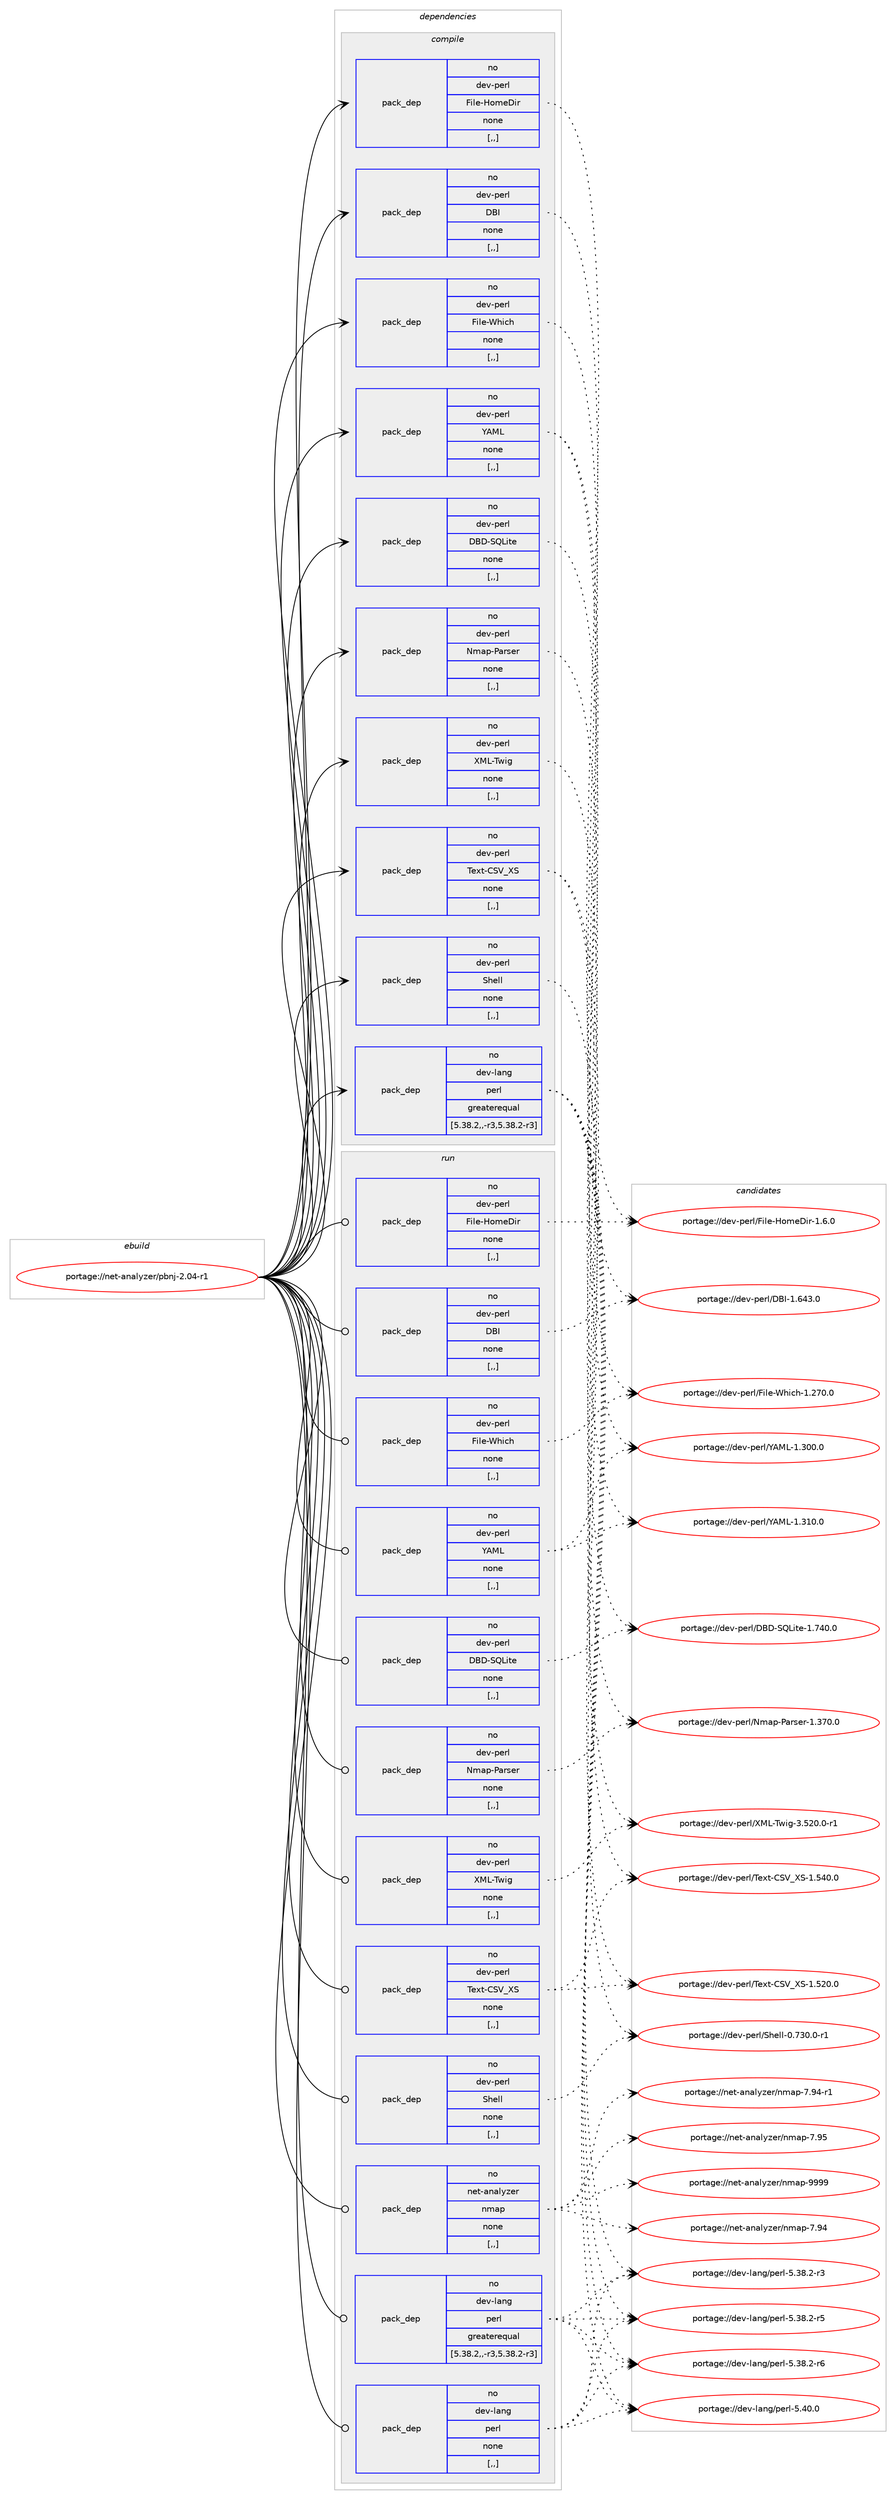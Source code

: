 digraph prolog {

# *************
# Graph options
# *************

newrank=true;
concentrate=true;
compound=true;
graph [rankdir=LR,fontname=Helvetica,fontsize=10,ranksep=1.5];#, ranksep=2.5, nodesep=0.2];
edge  [arrowhead=vee];
node  [fontname=Helvetica,fontsize=10];

# **********
# The ebuild
# **********

subgraph cluster_leftcol {
color=gray;
rank=same;
label=<<i>ebuild</i>>;
id [label="portage://net-analyzer/pbnj-2.04-r1", color=red, width=4, href="../net-analyzer/pbnj-2.04-r1.svg"];
}

# ****************
# The dependencies
# ****************

subgraph cluster_midcol {
color=gray;
label=<<i>dependencies</i>>;
subgraph cluster_compile {
fillcolor="#eeeeee";
style=filled;
label=<<i>compile</i>>;
subgraph pack244604 {
dependency332757 [label=<<TABLE BORDER="0" CELLBORDER="1" CELLSPACING="0" CELLPADDING="4" WIDTH="220"><TR><TD ROWSPAN="6" CELLPADDING="30">pack_dep</TD></TR><TR><TD WIDTH="110">no</TD></TR><TR><TD>dev-lang</TD></TR><TR><TD>perl</TD></TR><TR><TD>greaterequal</TD></TR><TR><TD>[5.38.2,,-r3,5.38.2-r3]</TD></TR></TABLE>>, shape=none, color=blue];
}
id:e -> dependency332757:w [weight=20,style="solid",arrowhead="vee"];
subgraph pack244605 {
dependency332758 [label=<<TABLE BORDER="0" CELLBORDER="1" CELLSPACING="0" CELLPADDING="4" WIDTH="220"><TR><TD ROWSPAN="6" CELLPADDING="30">pack_dep</TD></TR><TR><TD WIDTH="110">no</TD></TR><TR><TD>dev-perl</TD></TR><TR><TD>DBD-SQLite</TD></TR><TR><TD>none</TD></TR><TR><TD>[,,]</TD></TR></TABLE>>, shape=none, color=blue];
}
id:e -> dependency332758:w [weight=20,style="solid",arrowhead="vee"];
subgraph pack244606 {
dependency332759 [label=<<TABLE BORDER="0" CELLBORDER="1" CELLSPACING="0" CELLPADDING="4" WIDTH="220"><TR><TD ROWSPAN="6" CELLPADDING="30">pack_dep</TD></TR><TR><TD WIDTH="110">no</TD></TR><TR><TD>dev-perl</TD></TR><TR><TD>DBI</TD></TR><TR><TD>none</TD></TR><TR><TD>[,,]</TD></TR></TABLE>>, shape=none, color=blue];
}
id:e -> dependency332759:w [weight=20,style="solid",arrowhead="vee"];
subgraph pack244607 {
dependency332760 [label=<<TABLE BORDER="0" CELLBORDER="1" CELLSPACING="0" CELLPADDING="4" WIDTH="220"><TR><TD ROWSPAN="6" CELLPADDING="30">pack_dep</TD></TR><TR><TD WIDTH="110">no</TD></TR><TR><TD>dev-perl</TD></TR><TR><TD>File-HomeDir</TD></TR><TR><TD>none</TD></TR><TR><TD>[,,]</TD></TR></TABLE>>, shape=none, color=blue];
}
id:e -> dependency332760:w [weight=20,style="solid",arrowhead="vee"];
subgraph pack244608 {
dependency332761 [label=<<TABLE BORDER="0" CELLBORDER="1" CELLSPACING="0" CELLPADDING="4" WIDTH="220"><TR><TD ROWSPAN="6" CELLPADDING="30">pack_dep</TD></TR><TR><TD WIDTH="110">no</TD></TR><TR><TD>dev-perl</TD></TR><TR><TD>File-Which</TD></TR><TR><TD>none</TD></TR><TR><TD>[,,]</TD></TR></TABLE>>, shape=none, color=blue];
}
id:e -> dependency332761:w [weight=20,style="solid",arrowhead="vee"];
subgraph pack244609 {
dependency332762 [label=<<TABLE BORDER="0" CELLBORDER="1" CELLSPACING="0" CELLPADDING="4" WIDTH="220"><TR><TD ROWSPAN="6" CELLPADDING="30">pack_dep</TD></TR><TR><TD WIDTH="110">no</TD></TR><TR><TD>dev-perl</TD></TR><TR><TD>Nmap-Parser</TD></TR><TR><TD>none</TD></TR><TR><TD>[,,]</TD></TR></TABLE>>, shape=none, color=blue];
}
id:e -> dependency332762:w [weight=20,style="solid",arrowhead="vee"];
subgraph pack244610 {
dependency332763 [label=<<TABLE BORDER="0" CELLBORDER="1" CELLSPACING="0" CELLPADDING="4" WIDTH="220"><TR><TD ROWSPAN="6" CELLPADDING="30">pack_dep</TD></TR><TR><TD WIDTH="110">no</TD></TR><TR><TD>dev-perl</TD></TR><TR><TD>Shell</TD></TR><TR><TD>none</TD></TR><TR><TD>[,,]</TD></TR></TABLE>>, shape=none, color=blue];
}
id:e -> dependency332763:w [weight=20,style="solid",arrowhead="vee"];
subgraph pack244611 {
dependency332764 [label=<<TABLE BORDER="0" CELLBORDER="1" CELLSPACING="0" CELLPADDING="4" WIDTH="220"><TR><TD ROWSPAN="6" CELLPADDING="30">pack_dep</TD></TR><TR><TD WIDTH="110">no</TD></TR><TR><TD>dev-perl</TD></TR><TR><TD>Text-CSV_XS</TD></TR><TR><TD>none</TD></TR><TR><TD>[,,]</TD></TR></TABLE>>, shape=none, color=blue];
}
id:e -> dependency332764:w [weight=20,style="solid",arrowhead="vee"];
subgraph pack244612 {
dependency332765 [label=<<TABLE BORDER="0" CELLBORDER="1" CELLSPACING="0" CELLPADDING="4" WIDTH="220"><TR><TD ROWSPAN="6" CELLPADDING="30">pack_dep</TD></TR><TR><TD WIDTH="110">no</TD></TR><TR><TD>dev-perl</TD></TR><TR><TD>XML-Twig</TD></TR><TR><TD>none</TD></TR><TR><TD>[,,]</TD></TR></TABLE>>, shape=none, color=blue];
}
id:e -> dependency332765:w [weight=20,style="solid",arrowhead="vee"];
subgraph pack244613 {
dependency332766 [label=<<TABLE BORDER="0" CELLBORDER="1" CELLSPACING="0" CELLPADDING="4" WIDTH="220"><TR><TD ROWSPAN="6" CELLPADDING="30">pack_dep</TD></TR><TR><TD WIDTH="110">no</TD></TR><TR><TD>dev-perl</TD></TR><TR><TD>YAML</TD></TR><TR><TD>none</TD></TR><TR><TD>[,,]</TD></TR></TABLE>>, shape=none, color=blue];
}
id:e -> dependency332766:w [weight=20,style="solid",arrowhead="vee"];
}
subgraph cluster_compileandrun {
fillcolor="#eeeeee";
style=filled;
label=<<i>compile and run</i>>;
}
subgraph cluster_run {
fillcolor="#eeeeee";
style=filled;
label=<<i>run</i>>;
subgraph pack244614 {
dependency332767 [label=<<TABLE BORDER="0" CELLBORDER="1" CELLSPACING="0" CELLPADDING="4" WIDTH="220"><TR><TD ROWSPAN="6" CELLPADDING="30">pack_dep</TD></TR><TR><TD WIDTH="110">no</TD></TR><TR><TD>dev-lang</TD></TR><TR><TD>perl</TD></TR><TR><TD>greaterequal</TD></TR><TR><TD>[5.38.2,,-r3,5.38.2-r3]</TD></TR></TABLE>>, shape=none, color=blue];
}
id:e -> dependency332767:w [weight=20,style="solid",arrowhead="odot"];
subgraph pack244615 {
dependency332768 [label=<<TABLE BORDER="0" CELLBORDER="1" CELLSPACING="0" CELLPADDING="4" WIDTH="220"><TR><TD ROWSPAN="6" CELLPADDING="30">pack_dep</TD></TR><TR><TD WIDTH="110">no</TD></TR><TR><TD>dev-lang</TD></TR><TR><TD>perl</TD></TR><TR><TD>none</TD></TR><TR><TD>[,,]</TD></TR></TABLE>>, shape=none, color=blue];
}
id:e -> dependency332768:w [weight=20,style="solid",arrowhead="odot"];
subgraph pack244616 {
dependency332769 [label=<<TABLE BORDER="0" CELLBORDER="1" CELLSPACING="0" CELLPADDING="4" WIDTH="220"><TR><TD ROWSPAN="6" CELLPADDING="30">pack_dep</TD></TR><TR><TD WIDTH="110">no</TD></TR><TR><TD>dev-perl</TD></TR><TR><TD>DBD-SQLite</TD></TR><TR><TD>none</TD></TR><TR><TD>[,,]</TD></TR></TABLE>>, shape=none, color=blue];
}
id:e -> dependency332769:w [weight=20,style="solid",arrowhead="odot"];
subgraph pack244617 {
dependency332770 [label=<<TABLE BORDER="0" CELLBORDER="1" CELLSPACING="0" CELLPADDING="4" WIDTH="220"><TR><TD ROWSPAN="6" CELLPADDING="30">pack_dep</TD></TR><TR><TD WIDTH="110">no</TD></TR><TR><TD>dev-perl</TD></TR><TR><TD>DBI</TD></TR><TR><TD>none</TD></TR><TR><TD>[,,]</TD></TR></TABLE>>, shape=none, color=blue];
}
id:e -> dependency332770:w [weight=20,style="solid",arrowhead="odot"];
subgraph pack244618 {
dependency332771 [label=<<TABLE BORDER="0" CELLBORDER="1" CELLSPACING="0" CELLPADDING="4" WIDTH="220"><TR><TD ROWSPAN="6" CELLPADDING="30">pack_dep</TD></TR><TR><TD WIDTH="110">no</TD></TR><TR><TD>dev-perl</TD></TR><TR><TD>File-HomeDir</TD></TR><TR><TD>none</TD></TR><TR><TD>[,,]</TD></TR></TABLE>>, shape=none, color=blue];
}
id:e -> dependency332771:w [weight=20,style="solid",arrowhead="odot"];
subgraph pack244619 {
dependency332772 [label=<<TABLE BORDER="0" CELLBORDER="1" CELLSPACING="0" CELLPADDING="4" WIDTH="220"><TR><TD ROWSPAN="6" CELLPADDING="30">pack_dep</TD></TR><TR><TD WIDTH="110">no</TD></TR><TR><TD>dev-perl</TD></TR><TR><TD>File-Which</TD></TR><TR><TD>none</TD></TR><TR><TD>[,,]</TD></TR></TABLE>>, shape=none, color=blue];
}
id:e -> dependency332772:w [weight=20,style="solid",arrowhead="odot"];
subgraph pack244620 {
dependency332773 [label=<<TABLE BORDER="0" CELLBORDER="1" CELLSPACING="0" CELLPADDING="4" WIDTH="220"><TR><TD ROWSPAN="6" CELLPADDING="30">pack_dep</TD></TR><TR><TD WIDTH="110">no</TD></TR><TR><TD>dev-perl</TD></TR><TR><TD>Nmap-Parser</TD></TR><TR><TD>none</TD></TR><TR><TD>[,,]</TD></TR></TABLE>>, shape=none, color=blue];
}
id:e -> dependency332773:w [weight=20,style="solid",arrowhead="odot"];
subgraph pack244621 {
dependency332774 [label=<<TABLE BORDER="0" CELLBORDER="1" CELLSPACING="0" CELLPADDING="4" WIDTH="220"><TR><TD ROWSPAN="6" CELLPADDING="30">pack_dep</TD></TR><TR><TD WIDTH="110">no</TD></TR><TR><TD>dev-perl</TD></TR><TR><TD>Shell</TD></TR><TR><TD>none</TD></TR><TR><TD>[,,]</TD></TR></TABLE>>, shape=none, color=blue];
}
id:e -> dependency332774:w [weight=20,style="solid",arrowhead="odot"];
subgraph pack244622 {
dependency332775 [label=<<TABLE BORDER="0" CELLBORDER="1" CELLSPACING="0" CELLPADDING="4" WIDTH="220"><TR><TD ROWSPAN="6" CELLPADDING="30">pack_dep</TD></TR><TR><TD WIDTH="110">no</TD></TR><TR><TD>dev-perl</TD></TR><TR><TD>Text-CSV_XS</TD></TR><TR><TD>none</TD></TR><TR><TD>[,,]</TD></TR></TABLE>>, shape=none, color=blue];
}
id:e -> dependency332775:w [weight=20,style="solid",arrowhead="odot"];
subgraph pack244623 {
dependency332776 [label=<<TABLE BORDER="0" CELLBORDER="1" CELLSPACING="0" CELLPADDING="4" WIDTH="220"><TR><TD ROWSPAN="6" CELLPADDING="30">pack_dep</TD></TR><TR><TD WIDTH="110">no</TD></TR><TR><TD>dev-perl</TD></TR><TR><TD>XML-Twig</TD></TR><TR><TD>none</TD></TR><TR><TD>[,,]</TD></TR></TABLE>>, shape=none, color=blue];
}
id:e -> dependency332776:w [weight=20,style="solid",arrowhead="odot"];
subgraph pack244624 {
dependency332777 [label=<<TABLE BORDER="0" CELLBORDER="1" CELLSPACING="0" CELLPADDING="4" WIDTH="220"><TR><TD ROWSPAN="6" CELLPADDING="30">pack_dep</TD></TR><TR><TD WIDTH="110">no</TD></TR><TR><TD>dev-perl</TD></TR><TR><TD>YAML</TD></TR><TR><TD>none</TD></TR><TR><TD>[,,]</TD></TR></TABLE>>, shape=none, color=blue];
}
id:e -> dependency332777:w [weight=20,style="solid",arrowhead="odot"];
subgraph pack244625 {
dependency332778 [label=<<TABLE BORDER="0" CELLBORDER="1" CELLSPACING="0" CELLPADDING="4" WIDTH="220"><TR><TD ROWSPAN="6" CELLPADDING="30">pack_dep</TD></TR><TR><TD WIDTH="110">no</TD></TR><TR><TD>net-analyzer</TD></TR><TR><TD>nmap</TD></TR><TR><TD>none</TD></TR><TR><TD>[,,]</TD></TR></TABLE>>, shape=none, color=blue];
}
id:e -> dependency332778:w [weight=20,style="solid",arrowhead="odot"];
}
}

# **************
# The candidates
# **************

subgraph cluster_choices {
rank=same;
color=gray;
label=<<i>candidates</i>>;

subgraph choice244604 {
color=black;
nodesep=1;
choice100101118451089711010347112101114108455346515646504511451 [label="portage://dev-lang/perl-5.38.2-r3", color=red, width=4,href="../dev-lang/perl-5.38.2-r3.svg"];
choice100101118451089711010347112101114108455346515646504511453 [label="portage://dev-lang/perl-5.38.2-r5", color=red, width=4,href="../dev-lang/perl-5.38.2-r5.svg"];
choice100101118451089711010347112101114108455346515646504511454 [label="portage://dev-lang/perl-5.38.2-r6", color=red, width=4,href="../dev-lang/perl-5.38.2-r6.svg"];
choice10010111845108971101034711210111410845534652484648 [label="portage://dev-lang/perl-5.40.0", color=red, width=4,href="../dev-lang/perl-5.40.0.svg"];
dependency332757:e -> choice100101118451089711010347112101114108455346515646504511451:w [style=dotted,weight="100"];
dependency332757:e -> choice100101118451089711010347112101114108455346515646504511453:w [style=dotted,weight="100"];
dependency332757:e -> choice100101118451089711010347112101114108455346515646504511454:w [style=dotted,weight="100"];
dependency332757:e -> choice10010111845108971101034711210111410845534652484648:w [style=dotted,weight="100"];
}
subgraph choice244605 {
color=black;
nodesep=1;
choice1001011184511210111410847686668458381761051161014549465552484648 [label="portage://dev-perl/DBD-SQLite-1.740.0", color=red, width=4,href="../dev-perl/DBD-SQLite-1.740.0.svg"];
dependency332758:e -> choice1001011184511210111410847686668458381761051161014549465552484648:w [style=dotted,weight="100"];
}
subgraph choice244606 {
color=black;
nodesep=1;
choice10010111845112101114108476866734549465452514648 [label="portage://dev-perl/DBI-1.643.0", color=red, width=4,href="../dev-perl/DBI-1.643.0.svg"];
dependency332759:e -> choice10010111845112101114108476866734549465452514648:w [style=dotted,weight="100"];
}
subgraph choice244607 {
color=black;
nodesep=1;
choice100101118451121011141084770105108101457211110910168105114454946544648 [label="portage://dev-perl/File-HomeDir-1.6.0", color=red, width=4,href="../dev-perl/File-HomeDir-1.6.0.svg"];
dependency332760:e -> choice100101118451121011141084770105108101457211110910168105114454946544648:w [style=dotted,weight="100"];
}
subgraph choice244608 {
color=black;
nodesep=1;
choice1001011184511210111410847701051081014587104105991044549465055484648 [label="portage://dev-perl/File-Which-1.270.0", color=red, width=4,href="../dev-perl/File-Which-1.270.0.svg"];
dependency332761:e -> choice1001011184511210111410847701051081014587104105991044549465055484648:w [style=dotted,weight="100"];
}
subgraph choice244609 {
color=black;
nodesep=1;
choice100101118451121011141084778109971124580971141151011144549465155484648 [label="portage://dev-perl/Nmap-Parser-1.370.0", color=red, width=4,href="../dev-perl/Nmap-Parser-1.370.0.svg"];
dependency332762:e -> choice100101118451121011141084778109971124580971141151011144549465155484648:w [style=dotted,weight="100"];
}
subgraph choice244610 {
color=black;
nodesep=1;
choice10010111845112101114108478310410110810845484655514846484511449 [label="portage://dev-perl/Shell-0.730.0-r1", color=red, width=4,href="../dev-perl/Shell-0.730.0-r1.svg"];
dependency332763:e -> choice10010111845112101114108478310410110810845484655514846484511449:w [style=dotted,weight="100"];
}
subgraph choice244611 {
color=black;
nodesep=1;
choice100101118451121011141084784101120116456783869588834549465350484648 [label="portage://dev-perl/Text-CSV_XS-1.520.0", color=red, width=4,href="../dev-perl/Text-CSV_XS-1.520.0.svg"];
choice100101118451121011141084784101120116456783869588834549465352484648 [label="portage://dev-perl/Text-CSV_XS-1.540.0", color=red, width=4,href="../dev-perl/Text-CSV_XS-1.540.0.svg"];
dependency332764:e -> choice100101118451121011141084784101120116456783869588834549465350484648:w [style=dotted,weight="100"];
dependency332764:e -> choice100101118451121011141084784101120116456783869588834549465352484648:w [style=dotted,weight="100"];
}
subgraph choice244612 {
color=black;
nodesep=1;
choice1001011184511210111410847887776458411910510345514653504846484511449 [label="portage://dev-perl/XML-Twig-3.520.0-r1", color=red, width=4,href="../dev-perl/XML-Twig-3.520.0-r1.svg"];
dependency332765:e -> choice1001011184511210111410847887776458411910510345514653504846484511449:w [style=dotted,weight="100"];
}
subgraph choice244613 {
color=black;
nodesep=1;
choice1001011184511210111410847896577764549465148484648 [label="portage://dev-perl/YAML-1.300.0", color=red, width=4,href="../dev-perl/YAML-1.300.0.svg"];
choice1001011184511210111410847896577764549465149484648 [label="portage://dev-perl/YAML-1.310.0", color=red, width=4,href="../dev-perl/YAML-1.310.0.svg"];
dependency332766:e -> choice1001011184511210111410847896577764549465148484648:w [style=dotted,weight="100"];
dependency332766:e -> choice1001011184511210111410847896577764549465149484648:w [style=dotted,weight="100"];
}
subgraph choice244614 {
color=black;
nodesep=1;
choice100101118451089711010347112101114108455346515646504511451 [label="portage://dev-lang/perl-5.38.2-r3", color=red, width=4,href="../dev-lang/perl-5.38.2-r3.svg"];
choice100101118451089711010347112101114108455346515646504511453 [label="portage://dev-lang/perl-5.38.2-r5", color=red, width=4,href="../dev-lang/perl-5.38.2-r5.svg"];
choice100101118451089711010347112101114108455346515646504511454 [label="portage://dev-lang/perl-5.38.2-r6", color=red, width=4,href="../dev-lang/perl-5.38.2-r6.svg"];
choice10010111845108971101034711210111410845534652484648 [label="portage://dev-lang/perl-5.40.0", color=red, width=4,href="../dev-lang/perl-5.40.0.svg"];
dependency332767:e -> choice100101118451089711010347112101114108455346515646504511451:w [style=dotted,weight="100"];
dependency332767:e -> choice100101118451089711010347112101114108455346515646504511453:w [style=dotted,weight="100"];
dependency332767:e -> choice100101118451089711010347112101114108455346515646504511454:w [style=dotted,weight="100"];
dependency332767:e -> choice10010111845108971101034711210111410845534652484648:w [style=dotted,weight="100"];
}
subgraph choice244615 {
color=black;
nodesep=1;
choice100101118451089711010347112101114108455346515646504511451 [label="portage://dev-lang/perl-5.38.2-r3", color=red, width=4,href="../dev-lang/perl-5.38.2-r3.svg"];
choice100101118451089711010347112101114108455346515646504511453 [label="portage://dev-lang/perl-5.38.2-r5", color=red, width=4,href="../dev-lang/perl-5.38.2-r5.svg"];
choice100101118451089711010347112101114108455346515646504511454 [label="portage://dev-lang/perl-5.38.2-r6", color=red, width=4,href="../dev-lang/perl-5.38.2-r6.svg"];
choice10010111845108971101034711210111410845534652484648 [label="portage://dev-lang/perl-5.40.0", color=red, width=4,href="../dev-lang/perl-5.40.0.svg"];
dependency332768:e -> choice100101118451089711010347112101114108455346515646504511451:w [style=dotted,weight="100"];
dependency332768:e -> choice100101118451089711010347112101114108455346515646504511453:w [style=dotted,weight="100"];
dependency332768:e -> choice100101118451089711010347112101114108455346515646504511454:w [style=dotted,weight="100"];
dependency332768:e -> choice10010111845108971101034711210111410845534652484648:w [style=dotted,weight="100"];
}
subgraph choice244616 {
color=black;
nodesep=1;
choice1001011184511210111410847686668458381761051161014549465552484648 [label="portage://dev-perl/DBD-SQLite-1.740.0", color=red, width=4,href="../dev-perl/DBD-SQLite-1.740.0.svg"];
dependency332769:e -> choice1001011184511210111410847686668458381761051161014549465552484648:w [style=dotted,weight="100"];
}
subgraph choice244617 {
color=black;
nodesep=1;
choice10010111845112101114108476866734549465452514648 [label="portage://dev-perl/DBI-1.643.0", color=red, width=4,href="../dev-perl/DBI-1.643.0.svg"];
dependency332770:e -> choice10010111845112101114108476866734549465452514648:w [style=dotted,weight="100"];
}
subgraph choice244618 {
color=black;
nodesep=1;
choice100101118451121011141084770105108101457211110910168105114454946544648 [label="portage://dev-perl/File-HomeDir-1.6.0", color=red, width=4,href="../dev-perl/File-HomeDir-1.6.0.svg"];
dependency332771:e -> choice100101118451121011141084770105108101457211110910168105114454946544648:w [style=dotted,weight="100"];
}
subgraph choice244619 {
color=black;
nodesep=1;
choice1001011184511210111410847701051081014587104105991044549465055484648 [label="portage://dev-perl/File-Which-1.270.0", color=red, width=4,href="../dev-perl/File-Which-1.270.0.svg"];
dependency332772:e -> choice1001011184511210111410847701051081014587104105991044549465055484648:w [style=dotted,weight="100"];
}
subgraph choice244620 {
color=black;
nodesep=1;
choice100101118451121011141084778109971124580971141151011144549465155484648 [label="portage://dev-perl/Nmap-Parser-1.370.0", color=red, width=4,href="../dev-perl/Nmap-Parser-1.370.0.svg"];
dependency332773:e -> choice100101118451121011141084778109971124580971141151011144549465155484648:w [style=dotted,weight="100"];
}
subgraph choice244621 {
color=black;
nodesep=1;
choice10010111845112101114108478310410110810845484655514846484511449 [label="portage://dev-perl/Shell-0.730.0-r1", color=red, width=4,href="../dev-perl/Shell-0.730.0-r1.svg"];
dependency332774:e -> choice10010111845112101114108478310410110810845484655514846484511449:w [style=dotted,weight="100"];
}
subgraph choice244622 {
color=black;
nodesep=1;
choice100101118451121011141084784101120116456783869588834549465350484648 [label="portage://dev-perl/Text-CSV_XS-1.520.0", color=red, width=4,href="../dev-perl/Text-CSV_XS-1.520.0.svg"];
choice100101118451121011141084784101120116456783869588834549465352484648 [label="portage://dev-perl/Text-CSV_XS-1.540.0", color=red, width=4,href="../dev-perl/Text-CSV_XS-1.540.0.svg"];
dependency332775:e -> choice100101118451121011141084784101120116456783869588834549465350484648:w [style=dotted,weight="100"];
dependency332775:e -> choice100101118451121011141084784101120116456783869588834549465352484648:w [style=dotted,weight="100"];
}
subgraph choice244623 {
color=black;
nodesep=1;
choice1001011184511210111410847887776458411910510345514653504846484511449 [label="portage://dev-perl/XML-Twig-3.520.0-r1", color=red, width=4,href="../dev-perl/XML-Twig-3.520.0-r1.svg"];
dependency332776:e -> choice1001011184511210111410847887776458411910510345514653504846484511449:w [style=dotted,weight="100"];
}
subgraph choice244624 {
color=black;
nodesep=1;
choice1001011184511210111410847896577764549465148484648 [label="portage://dev-perl/YAML-1.300.0", color=red, width=4,href="../dev-perl/YAML-1.300.0.svg"];
choice1001011184511210111410847896577764549465149484648 [label="portage://dev-perl/YAML-1.310.0", color=red, width=4,href="../dev-perl/YAML-1.310.0.svg"];
dependency332777:e -> choice1001011184511210111410847896577764549465148484648:w [style=dotted,weight="100"];
dependency332777:e -> choice1001011184511210111410847896577764549465149484648:w [style=dotted,weight="100"];
}
subgraph choice244625 {
color=black;
nodesep=1;
choice11010111645971109710812112210111447110109971124555465752 [label="portage://net-analyzer/nmap-7.94", color=red, width=4,href="../net-analyzer/nmap-7.94.svg"];
choice110101116459711097108121122101114471101099711245554657524511449 [label="portage://net-analyzer/nmap-7.94-r1", color=red, width=4,href="../net-analyzer/nmap-7.94-r1.svg"];
choice11010111645971109710812112210111447110109971124555465753 [label="portage://net-analyzer/nmap-7.95", color=red, width=4,href="../net-analyzer/nmap-7.95.svg"];
choice11010111645971109710812112210111447110109971124557575757 [label="portage://net-analyzer/nmap-9999", color=red, width=4,href="../net-analyzer/nmap-9999.svg"];
dependency332778:e -> choice11010111645971109710812112210111447110109971124555465752:w [style=dotted,weight="100"];
dependency332778:e -> choice110101116459711097108121122101114471101099711245554657524511449:w [style=dotted,weight="100"];
dependency332778:e -> choice11010111645971109710812112210111447110109971124555465753:w [style=dotted,weight="100"];
dependency332778:e -> choice11010111645971109710812112210111447110109971124557575757:w [style=dotted,weight="100"];
}
}

}
